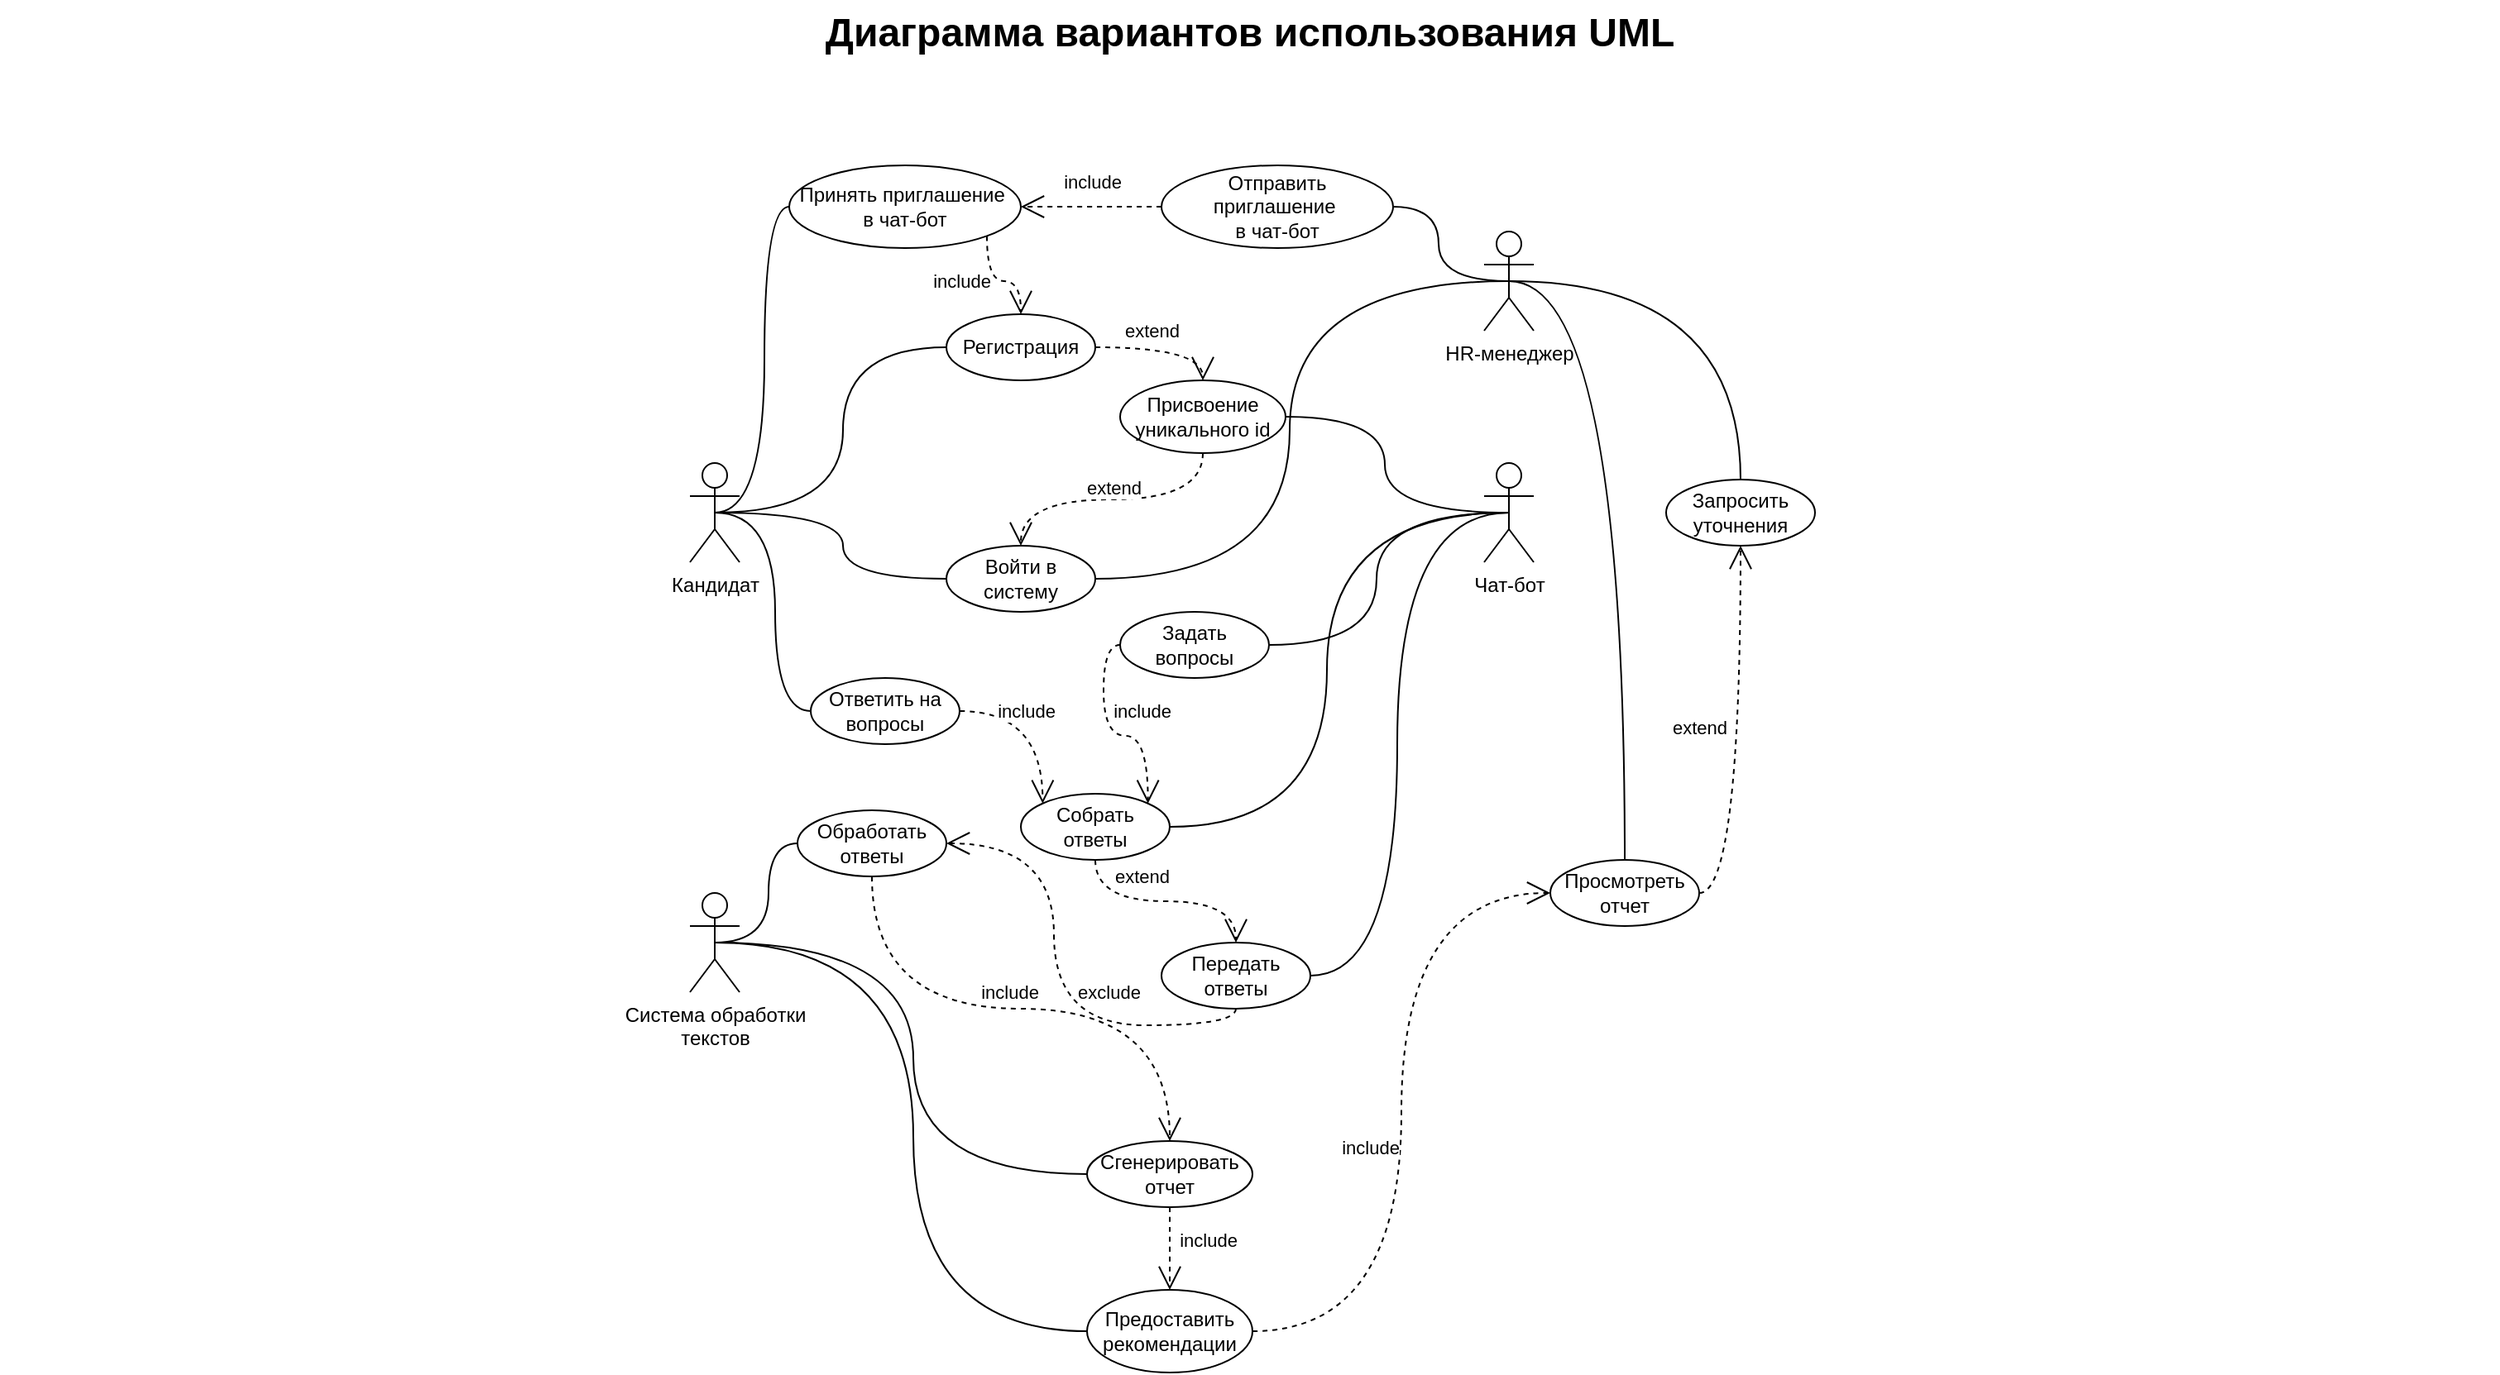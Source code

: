 <mxfile version="25.0.3">
  <diagram name="Page-1" id="929967ad-93f9-6ef4-fab6-5d389245f69c">
    <mxGraphModel dx="1500" dy="757" grid="1" gridSize="10" guides="1" tooltips="1" connect="1" arrows="1" fold="1" page="1" pageScale="1.5" pageWidth="1169" pageHeight="826" background="none" math="0" shadow="0">
      <root>
        <mxCell id="0" style=";html=1;" />
        <mxCell id="1" style=";html=1;" parent="0" />
        <mxCell id="1672d66443f91eb5-23" value="Диаграмма вариантов использования UML" style="text;strokeColor=none;fillColor=none;html=1;fontSize=24;fontStyle=1;verticalAlign=middle;align=center;" parent="1" vertex="1">
          <mxGeometry x="120" y="40" width="1510" height="40" as="geometry" />
        </mxCell>
        <mxCell id="a4KApyw2-YEzG5rcAI-H-1" value="Кандидат" style="shape=umlActor;verticalLabelPosition=bottom;verticalAlign=top;html=1;outlineConnect=0;" vertex="1" parent="1">
          <mxGeometry x="537" y="320" width="30" height="60" as="geometry" />
        </mxCell>
        <mxCell id="a4KApyw2-YEzG5rcAI-H-2" value="HR-м&lt;span style=&quot;background-color: initial;&quot;&gt;енеджер&lt;/span&gt;" style="shape=umlActor;verticalLabelPosition=bottom;verticalAlign=top;html=1;outlineConnect=0;" vertex="1" parent="1">
          <mxGeometry x="1017" y="180" width="30" height="60" as="geometry" />
        </mxCell>
        <mxCell id="a4KApyw2-YEzG5rcAI-H-3" value="Отправить приглашение&amp;nbsp;&lt;div&gt;в чат-бот&lt;/div&gt;" style="ellipse;whiteSpace=wrap;html=1;" vertex="1" parent="1">
          <mxGeometry x="822" y="140" width="140" height="50" as="geometry" />
        </mxCell>
        <mxCell id="a4KApyw2-YEzG5rcAI-H-4" value="Система обработки&lt;div&gt;текстов&lt;/div&gt;" style="shape=umlActor;verticalLabelPosition=bottom;verticalAlign=top;html=1;outlineConnect=0;" vertex="1" parent="1">
          <mxGeometry x="537" y="580" width="30" height="60" as="geometry" />
        </mxCell>
        <mxCell id="a4KApyw2-YEzG5rcAI-H-13" value="" style="endArrow=none;html=1;edgeStyle=orthogonalEdgeStyle;rounded=0;entryX=0;entryY=0.5;entryDx=0;entryDy=0;elbow=vertical;exitX=0.5;exitY=0.5;exitDx=0;exitDy=0;exitPerimeter=0;curved=1;" edge="1" parent="1" source="a4KApyw2-YEzG5rcAI-H-1" target="a4KApyw2-YEzG5rcAI-H-35">
          <mxGeometry relative="1" as="geometry">
            <mxPoint x="367" y="150" as="sourcePoint" />
            <mxPoint x="702" y="120" as="targetPoint" />
          </mxGeometry>
        </mxCell>
        <mxCell id="a4KApyw2-YEzG5rcAI-H-15" value="Регистрация" style="ellipse;whiteSpace=wrap;html=1;" vertex="1" parent="1">
          <mxGeometry x="692" y="230" width="90" height="40" as="geometry" />
        </mxCell>
        <mxCell id="a4KApyw2-YEzG5rcAI-H-16" value="" style="endArrow=none;html=1;edgeStyle=orthogonalEdgeStyle;rounded=0;entryX=0;entryY=0.5;entryDx=0;entryDy=0;elbow=vertical;exitX=0.5;exitY=0.5;exitDx=0;exitDy=0;exitPerimeter=0;curved=1;" edge="1" parent="1" source="a4KApyw2-YEzG5rcAI-H-1" target="a4KApyw2-YEzG5rcAI-H-15">
          <mxGeometry relative="1" as="geometry">
            <mxPoint x="372" y="280" as="sourcePoint" />
            <mxPoint x="507" y="155" as="targetPoint" />
          </mxGeometry>
        </mxCell>
        <mxCell id="a4KApyw2-YEzG5rcAI-H-17" value="" style="endArrow=none;html=1;edgeStyle=orthogonalEdgeStyle;rounded=0;elbow=vertical;exitX=0.5;exitY=0.5;exitDx=0;exitDy=0;exitPerimeter=0;curved=1;entryX=1;entryY=0.5;entryDx=0;entryDy=0;" edge="1" parent="1" source="a4KApyw2-YEzG5rcAI-H-2" target="a4KApyw2-YEzG5rcAI-H-18">
          <mxGeometry relative="1" as="geometry">
            <mxPoint x="372" y="280" as="sourcePoint" />
            <mxPoint x="722" y="255" as="targetPoint" />
          </mxGeometry>
        </mxCell>
        <mxCell id="a4KApyw2-YEzG5rcAI-H-18" value="Войти в систему" style="ellipse;whiteSpace=wrap;html=1;" vertex="1" parent="1">
          <mxGeometry x="692" y="370" width="90" height="40" as="geometry" />
        </mxCell>
        <mxCell id="a4KApyw2-YEzG5rcAI-H-19" value="" style="endArrow=none;html=1;edgeStyle=orthogonalEdgeStyle;rounded=0;entryX=0;entryY=0.5;entryDx=0;entryDy=0;elbow=vertical;exitX=0.5;exitY=0.5;exitDx=0;exitDy=0;exitPerimeter=0;curved=1;" edge="1" parent="1" source="a4KApyw2-YEzG5rcAI-H-1" target="a4KApyw2-YEzG5rcAI-H-18">
          <mxGeometry relative="1" as="geometry">
            <mxPoint x="372" y="280" as="sourcePoint" />
            <mxPoint x="507" y="250" as="targetPoint" />
          </mxGeometry>
        </mxCell>
        <mxCell id="a4KApyw2-YEzG5rcAI-H-23" value="Чат-бот" style="shape=umlActor;verticalLabelPosition=bottom;verticalAlign=top;html=1;outlineConnect=0;" vertex="1" parent="1">
          <mxGeometry x="1017" y="320" width="30" height="60" as="geometry" />
        </mxCell>
        <mxCell id="a4KApyw2-YEzG5rcAI-H-26" value="Ответить на вопросы" style="ellipse;whiteSpace=wrap;html=1;" vertex="1" parent="1">
          <mxGeometry x="610" y="450" width="90" height="40" as="geometry" />
        </mxCell>
        <mxCell id="a4KApyw2-YEzG5rcAI-H-27" value="Задать вопросы" style="ellipse;whiteSpace=wrap;html=1;" vertex="1" parent="1">
          <mxGeometry x="797" y="410" width="90" height="40" as="geometry" />
        </mxCell>
        <mxCell id="a4KApyw2-YEzG5rcAI-H-28" value="Собрать ответы" style="ellipse;whiteSpace=wrap;html=1;" vertex="1" parent="1">
          <mxGeometry x="737" y="520" width="90" height="40" as="geometry" />
        </mxCell>
        <mxCell id="a4KApyw2-YEzG5rcAI-H-29" value="Передать ответы" style="ellipse;whiteSpace=wrap;html=1;" vertex="1" parent="1">
          <mxGeometry x="822" y="610" width="90" height="40" as="geometry" />
        </mxCell>
        <mxCell id="a4KApyw2-YEzG5rcAI-H-30" value="Обработать ответы" style="ellipse;whiteSpace=wrap;html=1;" vertex="1" parent="1">
          <mxGeometry x="602" y="530" width="90" height="40" as="geometry" />
        </mxCell>
        <mxCell id="a4KApyw2-YEzG5rcAI-H-31" value="Сгенерировать отчет" style="ellipse;whiteSpace=wrap;html=1;" vertex="1" parent="1">
          <mxGeometry x="777" y="730" width="100" height="40" as="geometry" />
        </mxCell>
        <mxCell id="a4KApyw2-YEzG5rcAI-H-32" value="Предоставить рекомендации" style="ellipse;whiteSpace=wrap;html=1;" vertex="1" parent="1">
          <mxGeometry x="777" y="820" width="100" height="50" as="geometry" />
        </mxCell>
        <mxCell id="a4KApyw2-YEzG5rcAI-H-33" value="Просмотреть отчет" style="ellipse;whiteSpace=wrap;html=1;" vertex="1" parent="1">
          <mxGeometry x="1057" y="560" width="90" height="40" as="geometry" />
        </mxCell>
        <mxCell id="a4KApyw2-YEzG5rcAI-H-34" value="Запросить уточнения" style="ellipse;whiteSpace=wrap;html=1;" vertex="1" parent="1">
          <mxGeometry x="1127" y="330" width="90" height="40" as="geometry" />
        </mxCell>
        <mxCell id="a4KApyw2-YEzG5rcAI-H-35" value="Принять приглашение&amp;nbsp;&lt;div&gt;в чат-бот&lt;/div&gt;" style="ellipse;whiteSpace=wrap;html=1;" vertex="1" parent="1">
          <mxGeometry x="597" y="140" width="140" height="50" as="geometry" />
        </mxCell>
        <mxCell id="a4KApyw2-YEzG5rcAI-H-38" value="include" style="endArrow=open;endSize=12;dashed=1;html=1;rounded=0;exitX=0;exitY=0.5;exitDx=0;exitDy=0;entryX=1;entryY=0.5;entryDx=0;entryDy=0;edgeStyle=orthogonalEdgeStyle;curved=1;" edge="1" parent="1" source="a4KApyw2-YEzG5rcAI-H-3" target="a4KApyw2-YEzG5rcAI-H-35">
          <mxGeometry x="-0.012" y="-15" width="160" relative="1" as="geometry">
            <mxPoint x="827" y="220" as="sourcePoint" />
            <mxPoint x="782" y="290" as="targetPoint" />
            <mxPoint as="offset" />
          </mxGeometry>
        </mxCell>
        <mxCell id="a4KApyw2-YEzG5rcAI-H-39" value="include" style="endArrow=open;endSize=12;dashed=1;html=1;rounded=0;exitX=1;exitY=1;exitDx=0;exitDy=0;entryX=0.5;entryY=0;entryDx=0;entryDy=0;edgeStyle=orthogonalEdgeStyle;curved=1;" edge="1" parent="1" source="a4KApyw2-YEzG5rcAI-H-35" target="a4KApyw2-YEzG5rcAI-H-15">
          <mxGeometry x="-0.164" y="-17" width="160" relative="1" as="geometry">
            <mxPoint x="867" y="125" as="sourcePoint" />
            <mxPoint x="757" y="145" as="targetPoint" />
            <mxPoint x="-17" y="-17" as="offset" />
          </mxGeometry>
        </mxCell>
        <mxCell id="a4KApyw2-YEzG5rcAI-H-40" value="Присвоение уникального id" style="ellipse;whiteSpace=wrap;html=1;" vertex="1" parent="1">
          <mxGeometry x="797" y="270" width="100" height="44" as="geometry" />
        </mxCell>
        <mxCell id="a4KApyw2-YEzG5rcAI-H-41" value="extend" style="endArrow=open;endSize=12;dashed=1;html=1;rounded=0;exitX=1;exitY=0.5;exitDx=0;exitDy=0;entryX=0.5;entryY=0;entryDx=0;entryDy=0;edgeStyle=orthogonalEdgeStyle;curved=1;" edge="1" parent="1" source="a4KApyw2-YEzG5rcAI-H-15" target="a4KApyw2-YEzG5rcAI-H-40">
          <mxGeometry x="-0.2" y="10" width="160" relative="1" as="geometry">
            <mxPoint x="736" y="163" as="sourcePoint" />
            <mxPoint x="782" y="200" as="targetPoint" />
            <mxPoint as="offset" />
          </mxGeometry>
        </mxCell>
        <mxCell id="a4KApyw2-YEzG5rcAI-H-43" value="" style="endArrow=none;html=1;edgeStyle=orthogonalEdgeStyle;rounded=0;elbow=vertical;exitX=0.5;exitY=0.5;exitDx=0;exitDy=0;exitPerimeter=0;curved=1;entryX=1;entryY=0.5;entryDx=0;entryDy=0;" edge="1" parent="1" source="a4KApyw2-YEzG5rcAI-H-23" target="a4KApyw2-YEzG5rcAI-H-40">
          <mxGeometry relative="1" as="geometry">
            <mxPoint x="1092" y="190" as="sourcePoint" />
            <mxPoint x="827" y="310" as="targetPoint" />
          </mxGeometry>
        </mxCell>
        <mxCell id="a4KApyw2-YEzG5rcAI-H-44" value="" style="endArrow=none;html=1;edgeStyle=orthogonalEdgeStyle;rounded=0;elbow=vertical;exitX=0.5;exitY=0.5;exitDx=0;exitDy=0;exitPerimeter=0;curved=1;entryX=1;entryY=0.5;entryDx=0;entryDy=0;" edge="1" parent="1" source="a4KApyw2-YEzG5rcAI-H-2" target="a4KApyw2-YEzG5rcAI-H-3">
          <mxGeometry relative="1" as="geometry">
            <mxPoint x="1092" y="190" as="sourcePoint" />
            <mxPoint x="827" y="310" as="targetPoint" />
          </mxGeometry>
        </mxCell>
        <mxCell id="a4KApyw2-YEzG5rcAI-H-45" value="extend" style="endArrow=open;endSize=12;dashed=1;html=1;rounded=0;exitX=0.5;exitY=1;exitDx=0;exitDy=0;entryX=0.5;entryY=0;entryDx=0;entryDy=0;edgeStyle=orthogonalEdgeStyle;curved=1;" edge="1" parent="1" source="a4KApyw2-YEzG5rcAI-H-40" target="a4KApyw2-YEzG5rcAI-H-18">
          <mxGeometry x="-0.006" y="-7" width="160" relative="1" as="geometry">
            <mxPoint x="827" y="240" as="sourcePoint" />
            <mxPoint x="877" y="280" as="targetPoint" />
            <mxPoint as="offset" />
          </mxGeometry>
        </mxCell>
        <mxCell id="a4KApyw2-YEzG5rcAI-H-46" value="" style="endArrow=none;html=1;edgeStyle=orthogonalEdgeStyle;rounded=0;elbow=vertical;curved=1;entryX=1;entryY=0.5;entryDx=0;entryDy=0;exitX=0.5;exitY=0.5;exitDx=0;exitDy=0;exitPerimeter=0;" edge="1" parent="1" source="a4KApyw2-YEzG5rcAI-H-23" target="a4KApyw2-YEzG5rcAI-H-27">
          <mxGeometry relative="1" as="geometry">
            <mxPoint x="1097" y="350" as="sourcePoint" />
            <mxPoint x="927" y="302" as="targetPoint" />
          </mxGeometry>
        </mxCell>
        <mxCell id="a4KApyw2-YEzG5rcAI-H-47" value="" style="endArrow=none;html=1;edgeStyle=orthogonalEdgeStyle;rounded=0;entryX=0;entryY=0.5;entryDx=0;entryDy=0;elbow=vertical;exitX=0.5;exitY=0.5;exitDx=0;exitDy=0;exitPerimeter=0;curved=1;" edge="1" parent="1" source="a4KApyw2-YEzG5rcAI-H-1" target="a4KApyw2-YEzG5rcAI-H-26">
          <mxGeometry relative="1" as="geometry">
            <mxPoint x="432" y="340" as="sourcePoint" />
            <mxPoint x="747" y="380" as="targetPoint" />
          </mxGeometry>
        </mxCell>
        <mxCell id="a4KApyw2-YEzG5rcAI-H-48" value="include" style="endArrow=open;endSize=12;dashed=1;html=1;rounded=0;exitX=1;exitY=0.5;exitDx=0;exitDy=0;entryX=0;entryY=0;entryDx=0;entryDy=0;edgeStyle=orthogonalEdgeStyle;curved=1;" edge="1" parent="1" source="a4KApyw2-YEzG5rcAI-H-26" target="a4KApyw2-YEzG5rcAI-H-28">
          <mxGeometry x="-0.246" width="160" relative="1" as="geometry">
            <mxPoint x="736" y="163" as="sourcePoint" />
            <mxPoint x="782" y="220" as="targetPoint" />
            <mxPoint as="offset" />
          </mxGeometry>
        </mxCell>
        <mxCell id="a4KApyw2-YEzG5rcAI-H-49" value="include" style="endArrow=open;endSize=12;dashed=1;html=1;rounded=0;exitX=0;exitY=0.5;exitDx=0;exitDy=0;entryX=1;entryY=0;entryDx=0;entryDy=0;edgeStyle=orthogonalEdgeStyle;curved=1;" edge="1" parent="1" source="a4KApyw2-YEzG5rcAI-H-27" target="a4KApyw2-YEzG5rcAI-H-28">
          <mxGeometry x="0.327" y="15" width="160" relative="1" as="geometry">
            <mxPoint x="757" y="450" as="sourcePoint" />
            <mxPoint x="786" y="497" as="targetPoint" />
            <mxPoint as="offset" />
          </mxGeometry>
        </mxCell>
        <mxCell id="a4KApyw2-YEzG5rcAI-H-50" value="" style="endArrow=none;html=1;edgeStyle=orthogonalEdgeStyle;rounded=0;elbow=vertical;curved=1;entryX=1;entryY=0.5;entryDx=0;entryDy=0;exitX=0.5;exitY=0.5;exitDx=0;exitDy=0;exitPerimeter=0;" edge="1" parent="1" source="a4KApyw2-YEzG5rcAI-H-23" target="a4KApyw2-YEzG5rcAI-H-28">
          <mxGeometry relative="1" as="geometry">
            <mxPoint x="1112" y="360" as="sourcePoint" />
            <mxPoint x="927" y="450" as="targetPoint" />
          </mxGeometry>
        </mxCell>
        <mxCell id="a4KApyw2-YEzG5rcAI-H-51" value="" style="endArrow=none;html=1;edgeStyle=orthogonalEdgeStyle;rounded=0;elbow=vertical;curved=1;entryX=1;entryY=0.5;entryDx=0;entryDy=0;exitX=0.5;exitY=0.5;exitDx=0;exitDy=0;exitPerimeter=0;" edge="1" parent="1" source="a4KApyw2-YEzG5rcAI-H-23" target="a4KApyw2-YEzG5rcAI-H-29">
          <mxGeometry relative="1" as="geometry">
            <mxPoint x="1112" y="360" as="sourcePoint" />
            <mxPoint x="837" y="550" as="targetPoint" />
          </mxGeometry>
        </mxCell>
        <mxCell id="a4KApyw2-YEzG5rcAI-H-52" value="extend" style="endArrow=open;endSize=12;dashed=1;html=1;rounded=0;exitX=0.5;exitY=1;exitDx=0;exitDy=0;entryX=0.5;entryY=0;entryDx=0;entryDy=0;edgeStyle=orthogonalEdgeStyle;curved=1;" edge="1" parent="1" source="a4KApyw2-YEzG5rcAI-H-28" target="a4KApyw2-YEzG5rcAI-H-29">
          <mxGeometry x="-0.215" y="15" width="160" relative="1" as="geometry">
            <mxPoint x="877" y="324" as="sourcePoint" />
            <mxPoint x="792" y="360" as="targetPoint" />
            <mxPoint as="offset" />
          </mxGeometry>
        </mxCell>
        <mxCell id="a4KApyw2-YEzG5rcAI-H-53" value="exclude" style="endArrow=open;endSize=12;dashed=1;html=1;rounded=0;exitX=0.5;exitY=1;exitDx=0;exitDy=0;entryX=1;entryY=0.5;entryDx=0;entryDy=0;edgeStyle=orthogonalEdgeStyle;curved=1;" edge="1" parent="1" source="a4KApyw2-YEzG5rcAI-H-29" target="a4KApyw2-YEzG5rcAI-H-30">
          <mxGeometry x="-0.41" y="-20" width="160" relative="1" as="geometry">
            <mxPoint x="792" y="570" as="sourcePoint" />
            <mxPoint x="877" y="620" as="targetPoint" />
            <mxPoint as="offset" />
          </mxGeometry>
        </mxCell>
        <mxCell id="a4KApyw2-YEzG5rcAI-H-54" value="" style="endArrow=none;html=1;edgeStyle=orthogonalEdgeStyle;rounded=0;entryX=0;entryY=0.5;entryDx=0;entryDy=0;elbow=vertical;exitX=0.5;exitY=0.5;exitDx=0;exitDy=0;exitPerimeter=0;curved=1;" edge="1" parent="1" source="a4KApyw2-YEzG5rcAI-H-4" target="a4KApyw2-YEzG5rcAI-H-30">
          <mxGeometry relative="1" as="geometry">
            <mxPoint x="432" y="340" as="sourcePoint" />
            <mxPoint x="667" y="450" as="targetPoint" />
          </mxGeometry>
        </mxCell>
        <mxCell id="a4KApyw2-YEzG5rcAI-H-55" value="" style="endArrow=none;html=1;edgeStyle=orthogonalEdgeStyle;rounded=0;entryX=0;entryY=0.5;entryDx=0;entryDy=0;elbow=vertical;exitX=0.5;exitY=0.5;exitDx=0;exitDy=0;exitPerimeter=0;curved=1;" edge="1" parent="1" source="a4KApyw2-YEzG5rcAI-H-4" target="a4KApyw2-YEzG5rcAI-H-31">
          <mxGeometry relative="1" as="geometry">
            <mxPoint x="422" y="630" as="sourcePoint" />
            <mxPoint x="642" y="640" as="targetPoint" />
          </mxGeometry>
        </mxCell>
        <mxCell id="a4KApyw2-YEzG5rcAI-H-56" value="" style="endArrow=none;html=1;edgeStyle=orthogonalEdgeStyle;rounded=0;entryX=0;entryY=0.5;entryDx=0;entryDy=0;elbow=vertical;exitX=0.5;exitY=0.5;exitDx=0;exitDy=0;exitPerimeter=0;curved=1;" edge="1" parent="1" source="a4KApyw2-YEzG5rcAI-H-4" target="a4KApyw2-YEzG5rcAI-H-32">
          <mxGeometry relative="1" as="geometry">
            <mxPoint x="422" y="630" as="sourcePoint" />
            <mxPoint x="632" y="700" as="targetPoint" />
          </mxGeometry>
        </mxCell>
        <mxCell id="a4KApyw2-YEzG5rcAI-H-57" value="include" style="endArrow=open;endSize=12;dashed=1;html=1;rounded=0;exitX=0.5;exitY=1;exitDx=0;exitDy=0;entryX=0.5;entryY=0;entryDx=0;entryDy=0;edgeStyle=orthogonalEdgeStyle;curved=1;" edge="1" parent="1" source="a4KApyw2-YEzG5rcAI-H-30" target="a4KApyw2-YEzG5rcAI-H-31">
          <mxGeometry x="-0.044" y="10" width="160" relative="1" as="geometry">
            <mxPoint x="837" y="450" as="sourcePoint" />
            <mxPoint x="824" y="536" as="targetPoint" />
            <mxPoint as="offset" />
          </mxGeometry>
        </mxCell>
        <mxCell id="a4KApyw2-YEzG5rcAI-H-58" value="include" style="endArrow=open;endSize=12;dashed=1;html=1;rounded=0;exitX=0.5;exitY=1;exitDx=0;exitDy=0;entryX=0.5;entryY=0;entryDx=0;entryDy=0;edgeStyle=orthogonalEdgeStyle;curved=1;" edge="1" parent="1" source="a4KApyw2-YEzG5rcAI-H-31" target="a4KApyw2-YEzG5rcAI-H-32">
          <mxGeometry x="-0.2" y="23" width="160" relative="1" as="geometry">
            <mxPoint x="687" y="660" as="sourcePoint" />
            <mxPoint x="747" y="740" as="targetPoint" />
            <mxPoint as="offset" />
          </mxGeometry>
        </mxCell>
        <mxCell id="a4KApyw2-YEzG5rcAI-H-59" value="include" style="endArrow=open;endSize=12;dashed=1;html=1;rounded=0;exitX=1;exitY=0.5;exitDx=0;exitDy=0;entryX=0;entryY=0.5;entryDx=0;entryDy=0;edgeStyle=orthogonalEdgeStyle;curved=1;" edge="1" parent="1" source="a4KApyw2-YEzG5rcAI-H-32" target="a4KApyw2-YEzG5rcAI-H-33">
          <mxGeometry x="-0.096" y="19" width="160" relative="1" as="geometry">
            <mxPoint x="747" y="780" as="sourcePoint" />
            <mxPoint x="757" y="830" as="targetPoint" />
            <mxPoint as="offset" />
          </mxGeometry>
        </mxCell>
        <mxCell id="a4KApyw2-YEzG5rcAI-H-60" value="" style="endArrow=none;html=1;edgeStyle=orthogonalEdgeStyle;rounded=0;elbow=vertical;exitX=0.5;exitY=0.5;exitDx=0;exitDy=0;exitPerimeter=0;curved=1;entryX=0.5;entryY=0;entryDx=0;entryDy=0;" edge="1" parent="1" source="a4KApyw2-YEzG5rcAI-H-2" target="a4KApyw2-YEzG5rcAI-H-33">
          <mxGeometry relative="1" as="geometry">
            <mxPoint x="1092" y="190" as="sourcePoint" />
            <mxPoint x="1007" y="145" as="targetPoint" />
          </mxGeometry>
        </mxCell>
        <mxCell id="a4KApyw2-YEzG5rcAI-H-61" value="" style="endArrow=none;html=1;edgeStyle=orthogonalEdgeStyle;rounded=0;elbow=vertical;curved=1;exitX=0.5;exitY=0.5;exitDx=0;exitDy=0;exitPerimeter=0;entryX=0.5;entryY=0;entryDx=0;entryDy=0;" edge="1" parent="1" source="a4KApyw2-YEzG5rcAI-H-2" target="a4KApyw2-YEzG5rcAI-H-34">
          <mxGeometry relative="1" as="geometry">
            <mxPoint x="1087" y="180" as="sourcePoint" />
            <mxPoint x="1277" y="270" as="targetPoint" />
          </mxGeometry>
        </mxCell>
        <mxCell id="a4KApyw2-YEzG5rcAI-H-62" value="extend" style="endArrow=open;endSize=12;dashed=1;html=1;rounded=0;exitX=1;exitY=0.5;exitDx=0;exitDy=0;entryX=0.5;entryY=1;entryDx=0;entryDy=0;edgeStyle=orthogonalEdgeStyle;curved=1;" edge="1" parent="1" source="a4KApyw2-YEzG5rcAI-H-33" target="a4KApyw2-YEzG5rcAI-H-34">
          <mxGeometry x="0.064" y="25" width="160" relative="1" as="geometry">
            <mxPoint x="827" y="240" as="sourcePoint" />
            <mxPoint x="877" y="280" as="targetPoint" />
            <mxPoint as="offset" />
          </mxGeometry>
        </mxCell>
      </root>
    </mxGraphModel>
  </diagram>
</mxfile>
